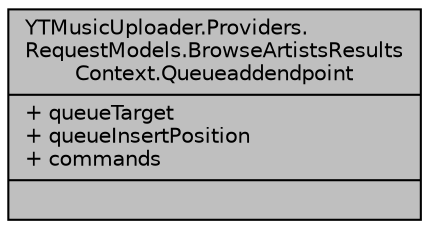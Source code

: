 digraph "YTMusicUploader.Providers.RequestModels.BrowseArtistsResultsContext.Queueaddendpoint"
{
 // LATEX_PDF_SIZE
  edge [fontname="Helvetica",fontsize="10",labelfontname="Helvetica",labelfontsize="10"];
  node [fontname="Helvetica",fontsize="10",shape=record];
  Node1 [label="{YTMusicUploader.Providers.\lRequestModels.BrowseArtistsResults\lContext.Queueaddendpoint\n|+ queueTarget\l+ queueInsertPosition\l+ commands\l|}",height=0.2,width=0.4,color="black", fillcolor="grey75", style="filled", fontcolor="black",tooltip=" "];
}
